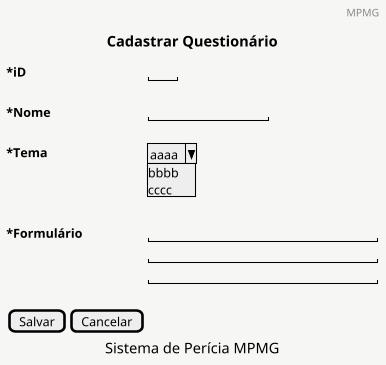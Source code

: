 @startsalt
<style>
saltDiagram {
  BackgroundColor #f6f6f5
}
</style>
skinparam dpi 100
title Cadastrar Questionário
header MPMG
caption Sistema de Perícia MPMG
{

***iD** | "   "
.
***Nome** | "              "
.
***Tema**  | ^aaaa^^bbbb^^cccc^
.
.
.
***Formulário**| "                           "
.|"                           "
.|"                           "
.
{ [Salvar] | [Cancelar] }
}
@endsalt
